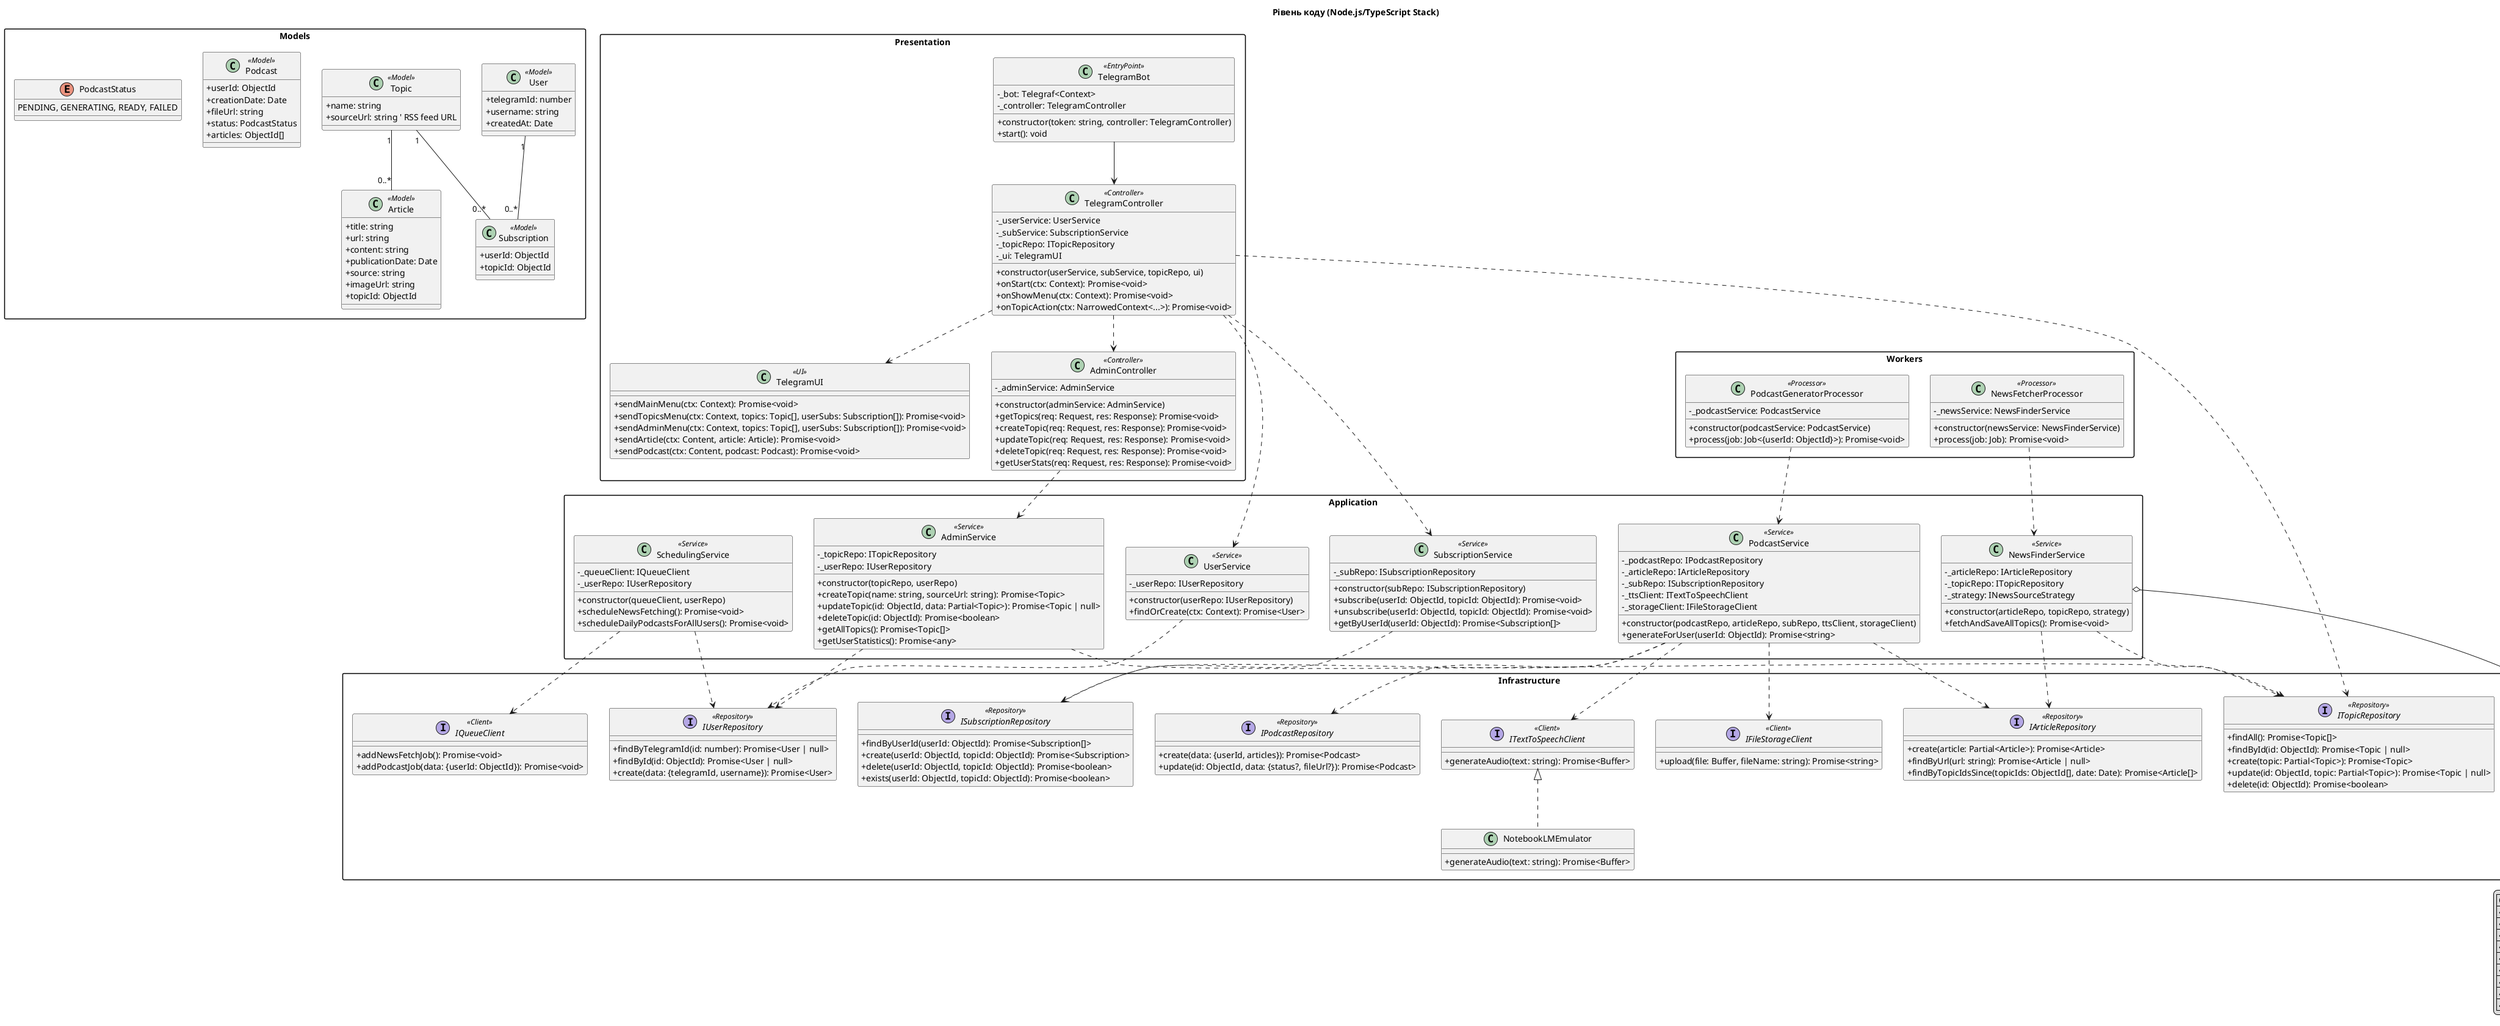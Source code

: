 @startuml C4_Code
title Рівень коду (Node.js/TypeScript Stack)

' Налаштування вигляду
skinparam classAttributeIconSize 0
skinparam packageStyle rectangle
legend right
  | Стереотип | Опис |
  | <<Model>> | Mongoose Schema & Model |
  | <<Service>> | Клас бізнес-логіки |
  | <<Repository>> | Доступ до даних (Mongoose) |
  | <<Strategy>> | Патерн "Стратегія" |
  | <<Client>> | Клієнт до зовнішнього сервісу/API |
  | <<Controller>> | Обробник команд/запитів |
  | <<Processor>> | Обробник завдань з черги |
  | <<UI>> | Робота з UI (кнопки, меню) |
  | <<EntryPoint>> | Точка входу додатку/бота |
end legend

' ===============================================
' Пакет Models: Mongoose Schemas & Models
' ===============================================
package "Models" {
  class User <<Model>> {
    + telegramId: number
    + username: string
    + createdAt: Date
  }

  class Topic <<Model>> {
    + name: string
    + sourceUrl: string ' RSS feed URL
  }

  class Subscription <<Model>> {
    + userId: ObjectId
    + topicId: ObjectId
  }

  class Article <<Model>> {
    + title: string
    + url: string
    + content: string
    + publicationDate: Date
    + source: string
    + imageUrl: string
    + topicId: ObjectId
  }

  class Podcast <<Model>> {
    + userId: ObjectId
    + creationDate: Date
    + fileUrl: string
    + status: PodcastStatus
    + articles: ObjectId[]
  }

  enum PodcastStatus {
    PENDING, GENERATING, READY, FAILED
  }
}

User "1" -- "0..*" Subscription
Topic "1" -- "0..*" Subscription
Topic "1" -- "0..*" Article

' ===============================================
' Пакет Infrastructure: Реалізація доступу до зовнішніх систем
' ===============================================
package "Infrastructure" {
  ' --- Репозиторії (на базі Mongoose) ---
  interface IUserRepository <<Repository>> {
    + findByTelegramId(id: number): Promise<User | null>
    + findById(id: ObjectId): Promise<User | null>
    + create(data: {telegramId, username}): Promise<User>
  }
  interface ISubscriptionRepository <<Repository>> {
    + findByUserId(userId: ObjectId): Promise<Subscription[]>
    + create(userId: ObjectId, topicId: ObjectId): Promise<Subscription>
    + delete(userId: ObjectId, topicId: ObjectId): Promise<boolean>
    + exists(userId: ObjectId, topicId: ObjectId): Promise<boolean>
  }
  interface IArticleRepository <<Repository>> {
    + create(article: Partial<Article>): Promise<Article>
    + findByUrl(url: string): Promise<Article | null>
    + findByTopicIdsSince(topicIds: ObjectId[], date: Date): Promise<Article[]>
  }
  interface IPodcastRepository <<Repository>> {
     + create(data: {userId, articles}): Promise<Podcast>
     + update(id: ObjectId, data: {status?, fileUrl?}): Promise<Podcast>
  }
  interface ITopicRepository <<Repository>> {
    + findAll(): Promise<Topic[]>
    + findById(id: ObjectId): Promise<Topic | null>
    + create(topic: Partial<Topic>): Promise<Topic>
    + update(id: ObjectId, topic: Partial<Topic>): Promise<Topic | null>
    + delete(id: ObjectId): Promise<boolean>
  }

  ' --- Клієнти до зовнішніх API та сервісів ---
  interface ITextToSpeechClient <<Client>> {
    + generateAudio(text: string): Promise<Buffer>
  }
  class NotebookLMEmulator implements ITextToSpeechClient {
    + generateAudio(text: string): Promise<Buffer>
  }

  interface IFileStorageClient <<Client>> {
    + upload(file: Buffer, fileName: string): Promise<string>
  }
  interface IQueueClient <<Client>> {
    + addNewsFetchJob(): Promise<void>
    + addPodcastJob(data: {userId: ObjectId}): Promise<void>
  }

  ' --- Стратегії для отримання новин ---
  interface INewsSourceStrategy <<Strategy>> {
    + fetch(url: string): Promise<Partial<Article>[]>
  }
  class RssSource implements INewsSourceStrategy {
    + fetch(url: string): Promise<Partial<Article>[]>
  }
}

' ===============================================
' Пакет Application: Сервіси та бізнес-логіка
' ===============================================
package "Application" {
  class UserService <<Service>> {
    - _userRepo: IUserRepository
    + constructor(userRepo: IUserRepository)
    + findOrCreate(ctx: Context): Promise<User>
  }
  class SubscriptionService <<Service>> {
    - _subRepo: ISubscriptionRepository
    + constructor(subRepo: ISubscriptionRepository)
    + subscribe(userId: ObjectId, topicId: ObjectId): Promise<void>
    + unsubscribe(userId: ObjectId, topicId: ObjectId): Promise<void>
    + getByUserId(userId: ObjectId): Promise<Subscription[]>
  }

  class NewsFinderService <<Service>> {
    - _articleRepo: IArticleRepository
    - _topicRepo: ITopicRepository
    - _strategy: INewsSourceStrategy
    + constructor(articleRepo, topicRepo, strategy)
    + fetchAndSaveAllTopics(): Promise<void>
  }

  class PodcastService <<Service>> {
     - _podcastRepo: IPodcastRepository
     - _articleRepo: IArticleRepository
     - _subRepo: ISubscriptionRepository
     - _ttsClient: ITextToSpeechClient
     - _storageClient: IFileStorageClient
     + constructor(podcastRepo, articleRepo, subRepo, ttsClient, storageClient)
     + generateForUser(userId: ObjectId): Promise<string>
  }

  class SchedulingService <<Service>> {
     - _queueClient: IQueueClient
     - _userRepo: IUserRepository
     + constructor(queueClient, userRepo)
     + scheduleNewsFetching(): Promise<void>
     + scheduleDailyPodcastsForAllUsers(): Promise<void>
  }

  class AdminService <<Service>> {
    - _topicRepo: ITopicRepository
    - _userRepo: IUserRepository
    + constructor(topicRepo, userRepo)
    + createTopic(name: string, sourceUrl: string): Promise<Topic>
    + updateTopic(id: ObjectId, data: Partial<Topic>): Promise<Topic | null>
    + deleteTopic(id: ObjectId): Promise<boolean>
    + getAllTopics(): Promise<Topic[]>
    + getUserStatistics(): Promise<any>
  }
}

' ===============================================
' Пакет Presentation: Точки входу та UI
' ===============================================
package "Presentation" {
  ' --- Telegram Bot ---
  class TelegramBot <<EntryPoint>> {
    - _bot: Telegraf<Context>
    - _controller: TelegramController
    + constructor(token: string, controller: TelegramController)
    + start(): void
  }
  class TelegramController <<Controller>> {
    - _userService: UserService
    - _subService: SubscriptionService
    - _topicRepo: ITopicRepository
    - _ui: TelegramUI
    + constructor(userService, subService, topicRepo, ui)
    + onStart(ctx: Context): Promise<void>
    + onShowMenu(ctx: Context): Promise<void>
    + onTopicAction(ctx: NarrowedContext<...>): Promise<void>
  }
  class TelegramUI <<UI>> {
    + sendMainMenu(ctx: Context): Promise<void>
    + sendTopicsMenu(ctx: Context, topics: Topic[], userSubs: Subscription[]): Promise<void>
    + sendAdminMenu(ctx: Context, topics: Topic[], userSubs: Subscription[]): Promise<void>
    + sendArticle(ctx: Content, article: Article): Promise<void>
    + sendPodcast(ctx: Content, podcast: Podcast): Promise<void>
  }

  ' --- Admin Panel API ---
  class AdminController <<Controller>> {
    - _adminService: AdminService
    + constructor(adminService: AdminService)
    + getTopics(req: Request, res: Response): Promise<void>
    + createTopic(req: Request, res: Response): Promise<void>
    + updateTopic(req: Request, res: Response): Promise<void>
    + deleteTopic(req: Request, res: Response): Promise<void>
    + getUserStats(req: Request, res: Response): Promise<void>
  }
}

' ===============================================
' Пакет Workers: Обробники завдань BullMQ
' ===============================================
package "Workers" {
  class NewsFetcherProcessor <<Processor>> {
    - _newsService: NewsFinderService
    + constructor(newsService: NewsFinderService)
    + process(job: Job): Promise<void>
  }

  class PodcastGeneratorProcessor <<Processor>> {
    - _podcastService: PodcastService
    + constructor(podcastService: PodcastService)
    + process(job: Job<{userId: ObjectId}>): Promise<void>
  }
}

' ===============================================
' Зв'язки між пакетами
' ===============================================
' Presentation -> Application
TelegramBot --> TelegramController
TelegramController ..> UserService
TelegramController ..> SubscriptionService
TelegramController ..> ITopicRepository
TelegramController ..> TelegramUI
TelegramController ..> AdminController

AdminController ..> AdminService

' Application -> Infrastructure (Interfaces) & Models
UserService ..> IUserRepository
SubscriptionService ..> ISubscriptionRepository
AdminService ..> ITopicRepository
AdminService ..> IUserRepository
NewsFinderService ..> IArticleRepository
NewsFinderService ..> ITopicRepository
NewsFinderService o--> INewsSourceStrategy
PodcastService ..> IPodcastRepository
PodcastService ..> IArticleRepository
PodcastService ..> ISubscriptionRepository
PodcastService ..> ITextToSpeechClient
PodcastService ..> IFileStorageClient
SchedulingService ..> IQueueClient
SchedulingService ..> IUserRepository

' Workers -> Application
NewsFetcherProcessor ..> NewsFinderService
PodcastGeneratorProcessor ..> PodcastService

@enduml